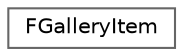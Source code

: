 digraph "Graphical Class Hierarchy"
{
 // LATEX_PDF_SIZE
  bgcolor="transparent";
  edge [fontname=Helvetica,fontsize=10,labelfontname=Helvetica,labelfontsize=10];
  node [fontname=Helvetica,fontsize=10,shape=box,height=0.2,width=0.4];
  rankdir="LR";
  Node0 [label="FGalleryItem",height=0.2,width=0.4,color="grey40", fillcolor="white", style="filled",URL="$struct_f_gallery_item.html",tooltip="Item for gallery widget."];
}
